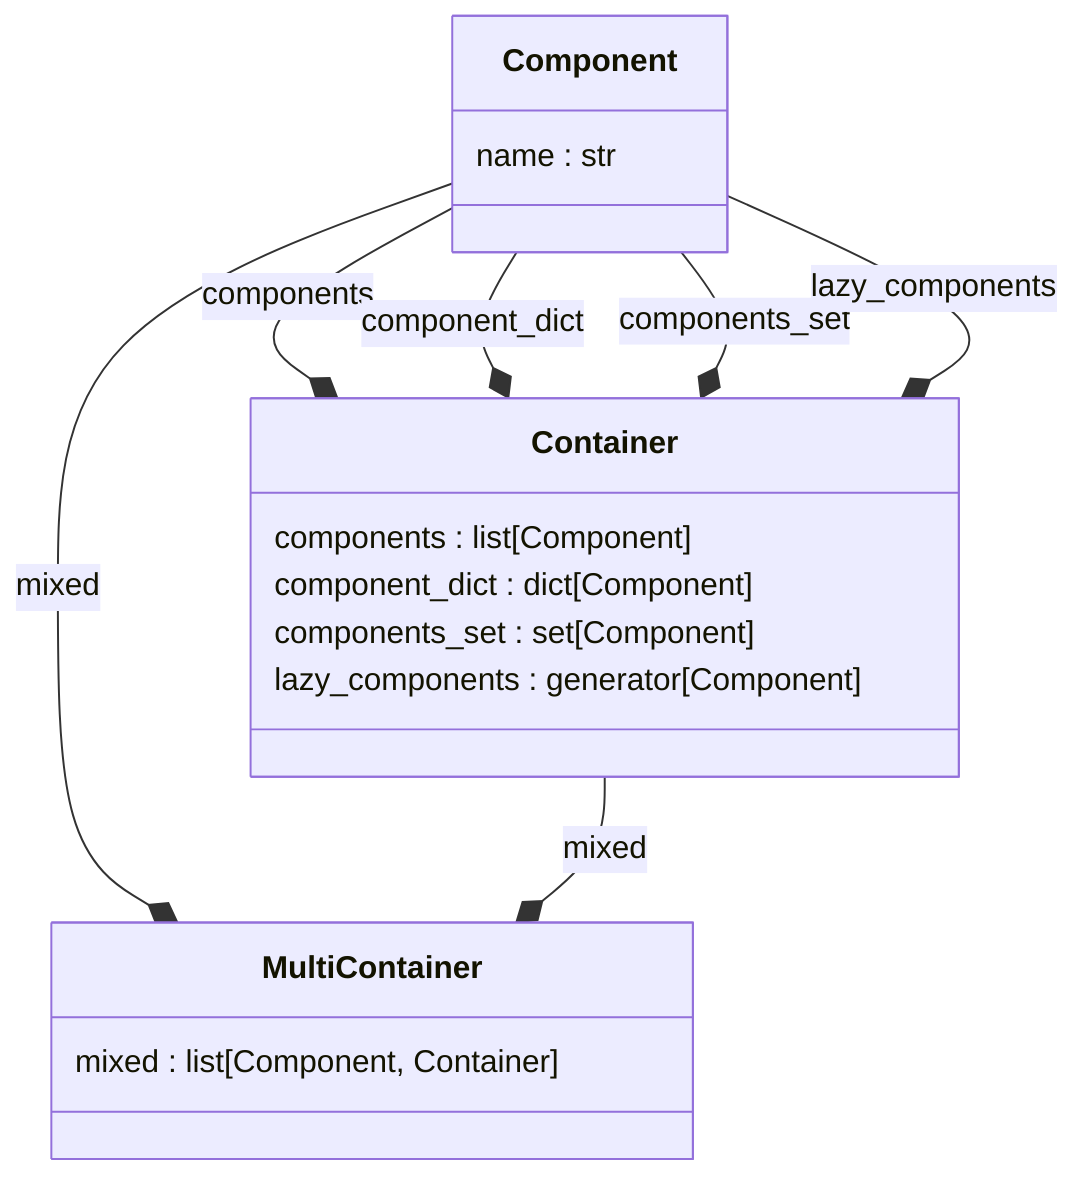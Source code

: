 classDiagram
  class Component {
    name : str
  }
  class Container {
    components : list[Component]
    component_dict : dict[Component]
    components_set : set[Component]
    lazy_components : generator[Component]
  }
  class MultiContainer {
    mixed : list[Component, Container]
  }
  Component --* Container : components
  Component --* Container : component_dict
  Component --* Container : components_set
  Component --* Container : lazy_components
  Component --* MultiContainer : mixed
  Container --* MultiContainer : mixed